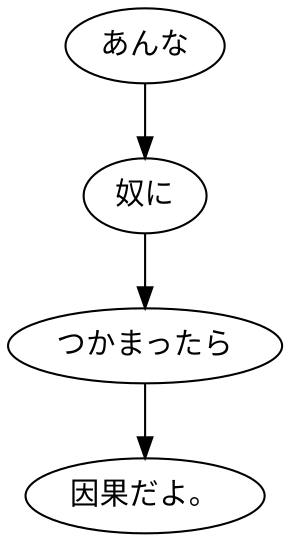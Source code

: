 digraph graph8466 {
	node0 [label="あんな"];
	node1 [label="奴に"];
	node2 [label="つかまったら"];
	node3 [label="因果だよ。"];
	node0 -> node1;
	node1 -> node2;
	node2 -> node3;
}
